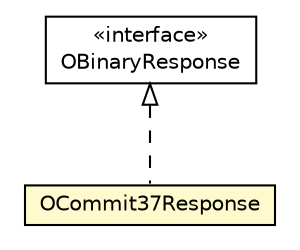 #!/usr/local/bin/dot
#
# Class diagram 
# Generated by UMLGraph version R5_6-24-gf6e263 (http://www.umlgraph.org/)
#

digraph G {
	edge [fontname="Helvetica",fontsize=10,labelfontname="Helvetica",labelfontsize=10];
	node [fontname="Helvetica",fontsize=10,shape=plaintext];
	nodesep=0.25;
	ranksep=0.5;
	// com.orientechnologies.orient.client.remote.OBinaryResponse
	c2174854 [label=<<table title="com.orientechnologies.orient.client.remote.OBinaryResponse" border="0" cellborder="1" cellspacing="0" cellpadding="2" port="p" href="../OBinaryResponse.html">
		<tr><td><table border="0" cellspacing="0" cellpadding="1">
<tr><td align="center" balign="center"> &#171;interface&#187; </td></tr>
<tr><td align="center" balign="center"> OBinaryResponse </td></tr>
		</table></td></tr>
		</table>>, URL="../OBinaryResponse.html", fontname="Helvetica", fontcolor="black", fontsize=10.0];
	// com.orientechnologies.orient.client.remote.message.OCommit37Response
	c2174988 [label=<<table title="com.orientechnologies.orient.client.remote.message.OCommit37Response" border="0" cellborder="1" cellspacing="0" cellpadding="2" port="p" bgcolor="lemonChiffon" href="./OCommit37Response.html">
		<tr><td><table border="0" cellspacing="0" cellpadding="1">
<tr><td align="center" balign="center"> OCommit37Response </td></tr>
		</table></td></tr>
		</table>>, URL="./OCommit37Response.html", fontname="Helvetica", fontcolor="black", fontsize=10.0];
	//com.orientechnologies.orient.client.remote.message.OCommit37Response implements com.orientechnologies.orient.client.remote.OBinaryResponse
	c2174854:p -> c2174988:p [dir=back,arrowtail=empty,style=dashed];
}

